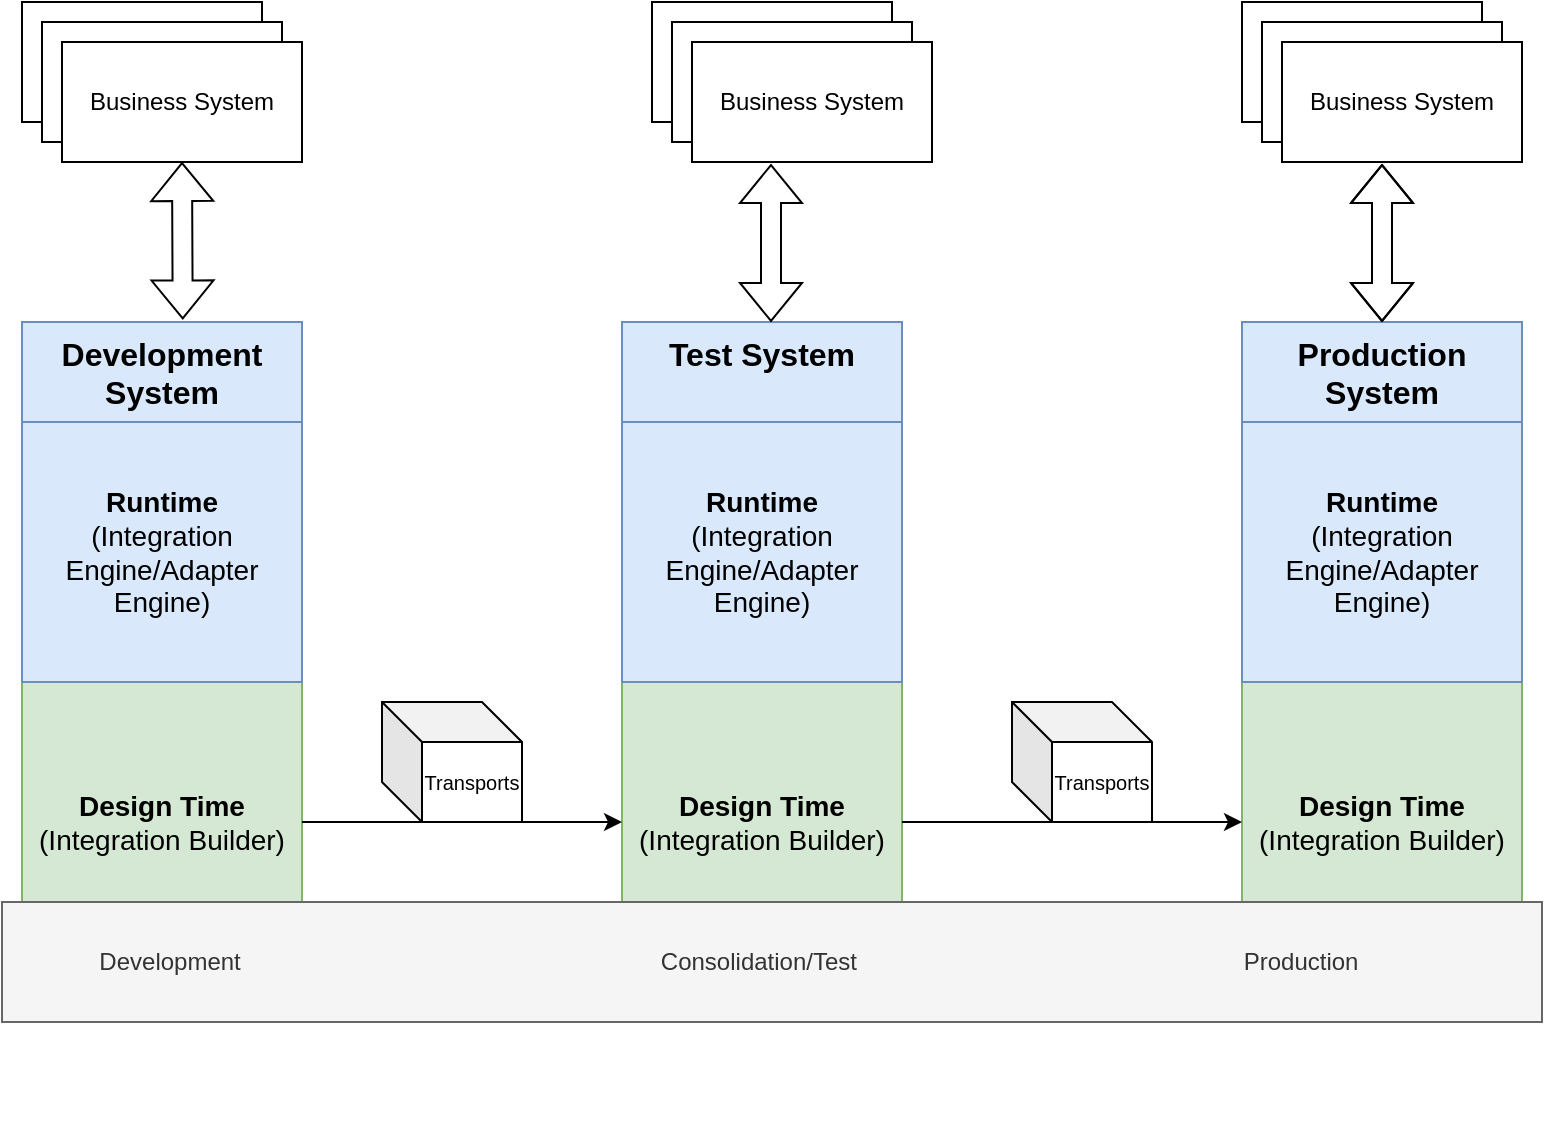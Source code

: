 <mxfile version="24.2.1" type="github">
  <diagram name="Page-1" id="6VO2VrPLk1c468jGjxc4">
    <mxGraphModel dx="875" dy="1669" grid="1" gridSize="10" guides="1" tooltips="1" connect="1" arrows="1" fold="1" page="1" pageScale="1" pageWidth="850" pageHeight="1100" math="0" shadow="0">
      <root>
        <mxCell id="0" />
        <mxCell id="1" parent="0" />
        <mxCell id="6OjtRYAJ5GlpUmHmKCSw-47" value="" style="group" vertex="1" connectable="0" parent="1">
          <mxGeometry x="660" y="120" width="140" height="320" as="geometry" />
        </mxCell>
        <mxCell id="6OjtRYAJ5GlpUmHmKCSw-32" value="&lt;div style=&quot;&quot;&gt;&lt;font style=&quot;font-size: 16px;&quot;&gt;Production System&lt;/font&gt;&lt;/div&gt;" style="rounded=0;whiteSpace=wrap;html=1;verticalAlign=top;fillColor=#dae8fc;strokeColor=#6c8ebf;fontSize=14;fontStyle=1" vertex="1" parent="6OjtRYAJ5GlpUmHmKCSw-47">
          <mxGeometry width="140" height="320" as="geometry" />
        </mxCell>
        <mxCell id="6OjtRYAJ5GlpUmHmKCSw-33" value="&lt;b&gt;Design Time&lt;/b&gt;&lt;div style=&quot;font-size: 14px;&quot;&gt;(Integration Builder)&lt;/div&gt;" style="rounded=0;whiteSpace=wrap;html=1;fillColor=#d5e8d4;strokeColor=#82b366;fontSize=14;" vertex="1" parent="6OjtRYAJ5GlpUmHmKCSw-47">
          <mxGeometry y="180" width="140" height="140" as="geometry" />
        </mxCell>
        <mxCell id="6OjtRYAJ5GlpUmHmKCSw-34" value="&lt;font style=&quot;font-size: 14px;&quot;&gt;&lt;b&gt;Runtime&lt;/b&gt;&lt;/font&gt;&lt;div style=&quot;font-size: 14px;&quot;&gt;&lt;font style=&quot;font-size: 14px;&quot;&gt;(Integration Engine/Adapter Engine)&lt;/font&gt;&lt;/div&gt;" style="rounded=0;whiteSpace=wrap;html=1;fillColor=#dae8fc;strokeColor=#6c8ebf;" vertex="1" parent="6OjtRYAJ5GlpUmHmKCSw-47">
          <mxGeometry y="50" width="140" height="130" as="geometry" />
        </mxCell>
        <mxCell id="6OjtRYAJ5GlpUmHmKCSw-29" value="" style="group" vertex="1" connectable="0" parent="1">
          <mxGeometry x="350" y="120" width="460" height="400" as="geometry" />
        </mxCell>
        <mxCell id="6OjtRYAJ5GlpUmHmKCSw-4" value="&lt;div style=&quot;&quot;&gt;&lt;font style=&quot;font-size: 16px;&quot;&gt;Test System&lt;/font&gt;&lt;/div&gt;" style="rounded=0;whiteSpace=wrap;html=1;verticalAlign=top;fillColor=#dae8fc;strokeColor=#6c8ebf;fontSize=14;fontStyle=1" vertex="1" parent="6OjtRYAJ5GlpUmHmKCSw-29">
          <mxGeometry width="140" height="320" as="geometry" />
        </mxCell>
        <mxCell id="6OjtRYAJ5GlpUmHmKCSw-27" value="&lt;b&gt;Design Time&lt;/b&gt;&lt;div style=&quot;font-size: 14px;&quot;&gt;(Integration Builder)&lt;/div&gt;" style="rounded=0;whiteSpace=wrap;html=1;fillColor=#d5e8d4;strokeColor=#82b366;fontSize=14;" vertex="1" parent="6OjtRYAJ5GlpUmHmKCSw-29">
          <mxGeometry y="180" width="140" height="140" as="geometry" />
        </mxCell>
        <mxCell id="6OjtRYAJ5GlpUmHmKCSw-28" value="&lt;font style=&quot;font-size: 14px;&quot;&gt;&lt;b&gt;Runtime&lt;/b&gt;&lt;/font&gt;&lt;div style=&quot;font-size: 14px;&quot;&gt;&lt;font style=&quot;font-size: 14px;&quot;&gt;(Integration Engine/Adapter Engine)&lt;/font&gt;&lt;/div&gt;" style="rounded=0;whiteSpace=wrap;html=1;fillColor=#dae8fc;strokeColor=#6c8ebf;" vertex="1" parent="6OjtRYAJ5GlpUmHmKCSw-29">
          <mxGeometry y="50" width="140" height="130" as="geometry" />
        </mxCell>
        <mxCell id="6OjtRYAJ5GlpUmHmKCSw-13" value="&lt;font style=&quot;font-size: 10px;&quot;&gt;Transports&lt;/font&gt;" style="shape=cube;whiteSpace=wrap;html=1;boundedLbl=1;backgroundOutline=1;darkOpacity=0.05;darkOpacity2=0.1;" vertex="1" parent="6OjtRYAJ5GlpUmHmKCSw-29">
          <mxGeometry x="195" y="190" width="70" height="60" as="geometry" />
        </mxCell>
        <mxCell id="6OjtRYAJ5GlpUmHmKCSw-12" value="&lt;font style=&quot;font-size: 10px;&quot;&gt;Transports&lt;/font&gt;" style="shape=cube;whiteSpace=wrap;html=1;boundedLbl=1;backgroundOutline=1;darkOpacity=0.05;darkOpacity2=0.1;" vertex="1" parent="1">
          <mxGeometry x="230" y="310" width="70" height="60" as="geometry" />
        </mxCell>
        <mxCell id="6OjtRYAJ5GlpUmHmKCSw-48" value="" style="group;" vertex="1" connectable="0" parent="1">
          <mxGeometry x="50" y="120" width="140" height="320" as="geometry" />
        </mxCell>
        <mxCell id="6OjtRYAJ5GlpUmHmKCSw-49" value="&lt;div style=&quot;&quot;&gt;&lt;font style=&quot;font-size: 16px;&quot;&gt;Development System&lt;/font&gt;&lt;/div&gt;" style="rounded=0;whiteSpace=wrap;html=1;verticalAlign=top;fillColor=#dae8fc;strokeColor=#6c8ebf;fontSize=14;fontStyle=1" vertex="1" parent="6OjtRYAJ5GlpUmHmKCSw-48">
          <mxGeometry width="140" height="320" as="geometry" />
        </mxCell>
        <mxCell id="6OjtRYAJ5GlpUmHmKCSw-50" value="&lt;b&gt;Design Time&lt;/b&gt;&lt;div style=&quot;font-size: 14px;&quot;&gt;(Integration Builder)&lt;/div&gt;" style="rounded=0;whiteSpace=wrap;html=1;fillColor=#d5e8d4;strokeColor=#82b366;fontSize=14;" vertex="1" parent="6OjtRYAJ5GlpUmHmKCSw-48">
          <mxGeometry y="180" width="140" height="140" as="geometry" />
        </mxCell>
        <mxCell id="6OjtRYAJ5GlpUmHmKCSw-51" value="&lt;font style=&quot;font-size: 14px;&quot;&gt;&lt;b&gt;Runtime&lt;/b&gt;&lt;/font&gt;&lt;div style=&quot;font-size: 14px;&quot;&gt;&lt;font style=&quot;font-size: 14px;&quot;&gt;(Integration Engine/Adapter Engine)&lt;/font&gt;&lt;/div&gt;" style="rounded=0;whiteSpace=wrap;html=1;fillColor=#dae8fc;strokeColor=#6c8ebf;" vertex="1" parent="6OjtRYAJ5GlpUmHmKCSw-48">
          <mxGeometry y="50" width="140" height="130" as="geometry" />
        </mxCell>
        <mxCell id="6OjtRYAJ5GlpUmHmKCSw-10" value="&amp;nbsp; &amp;nbsp; &amp;nbsp; &amp;nbsp; &amp;nbsp; &amp;nbsp; &amp;nbsp; Development&amp;nbsp; &amp;nbsp; &amp;nbsp; &amp;nbsp; &amp;nbsp; &amp;nbsp; &amp;nbsp; &amp;nbsp; &amp;nbsp; &amp;nbsp; &amp;nbsp; &amp;nbsp; &amp;nbsp; &amp;nbsp; &amp;nbsp; &amp;nbsp; &amp;nbsp; &amp;nbsp; &amp;nbsp; &amp;nbsp; &amp;nbsp; &amp;nbsp; &amp;nbsp; &amp;nbsp; &amp;nbsp; &amp;nbsp; &amp;nbsp; &amp;nbsp; &amp;nbsp; &amp;nbsp; &amp;nbsp; &amp;nbsp;Consolidation/Test&amp;nbsp; &amp;nbsp; &amp;nbsp; &amp;nbsp; &amp;nbsp; &amp;nbsp; &amp;nbsp; &amp;nbsp; &amp;nbsp; &amp;nbsp; &amp;nbsp; &amp;nbsp; &amp;nbsp; &amp;nbsp; &amp;nbsp; &amp;nbsp; &amp;nbsp; &amp;nbsp; &amp;nbsp; &amp;nbsp; &amp;nbsp; &amp;nbsp; &amp;nbsp; &amp;nbsp; &amp;nbsp; &amp;nbsp; &amp;nbsp; &amp;nbsp; &amp;nbsp; Production" style="rounded=0;whiteSpace=wrap;html=1;align=left;fillColor=#f5f5f5;strokeColor=#666666;fontColor=#333333;" vertex="1" parent="1">
          <mxGeometry x="40" y="410" width="770" height="60" as="geometry" />
        </mxCell>
        <mxCell id="6OjtRYAJ5GlpUmHmKCSw-52" value="" style="group" vertex="1" connectable="0" parent="1">
          <mxGeometry x="660" y="-40" width="140" height="80" as="geometry" />
        </mxCell>
        <mxCell id="6OjtRYAJ5GlpUmHmKCSw-17" value="" style="rounded=0;whiteSpace=wrap;html=1;" vertex="1" parent="6OjtRYAJ5GlpUmHmKCSw-52">
          <mxGeometry width="120" height="60" as="geometry" />
        </mxCell>
        <mxCell id="6OjtRYAJ5GlpUmHmKCSw-21" value="" style="rounded=0;whiteSpace=wrap;html=1;" vertex="1" parent="6OjtRYAJ5GlpUmHmKCSw-52">
          <mxGeometry x="10" y="10" width="120" height="60" as="geometry" />
        </mxCell>
        <mxCell id="6OjtRYAJ5GlpUmHmKCSw-22" value="Business System" style="rounded=0;whiteSpace=wrap;html=1;" vertex="1" parent="6OjtRYAJ5GlpUmHmKCSw-52">
          <mxGeometry x="20" y="20" width="120" height="60" as="geometry" />
        </mxCell>
        <mxCell id="6OjtRYAJ5GlpUmHmKCSw-53" value="" style="group" vertex="1" connectable="0" parent="1">
          <mxGeometry x="50" y="-40" width="140" height="80" as="geometry" />
        </mxCell>
        <mxCell id="6OjtRYAJ5GlpUmHmKCSw-54" value="" style="rounded=0;whiteSpace=wrap;html=1;" vertex="1" parent="6OjtRYAJ5GlpUmHmKCSw-53">
          <mxGeometry width="120" height="60" as="geometry" />
        </mxCell>
        <mxCell id="6OjtRYAJ5GlpUmHmKCSw-55" value="" style="rounded=0;whiteSpace=wrap;html=1;" vertex="1" parent="6OjtRYAJ5GlpUmHmKCSw-53">
          <mxGeometry x="10" y="10" width="120" height="60" as="geometry" />
        </mxCell>
        <mxCell id="6OjtRYAJ5GlpUmHmKCSw-56" value="Business System" style="rounded=0;whiteSpace=wrap;html=1;" vertex="1" parent="6OjtRYAJ5GlpUmHmKCSw-53">
          <mxGeometry x="20" y="20" width="120" height="60" as="geometry" />
        </mxCell>
        <mxCell id="6OjtRYAJ5GlpUmHmKCSw-57" value="" style="group" vertex="1" connectable="0" parent="1">
          <mxGeometry x="365" y="-40" width="140" height="80" as="geometry" />
        </mxCell>
        <mxCell id="6OjtRYAJ5GlpUmHmKCSw-58" value="" style="rounded=0;whiteSpace=wrap;html=1;" vertex="1" parent="6OjtRYAJ5GlpUmHmKCSw-57">
          <mxGeometry width="120" height="60" as="geometry" />
        </mxCell>
        <mxCell id="6OjtRYAJ5GlpUmHmKCSw-59" value="" style="rounded=0;whiteSpace=wrap;html=1;" vertex="1" parent="6OjtRYAJ5GlpUmHmKCSw-57">
          <mxGeometry x="10" y="10" width="120" height="60" as="geometry" />
        </mxCell>
        <mxCell id="6OjtRYAJ5GlpUmHmKCSw-60" value="Business System" style="rounded=0;whiteSpace=wrap;html=1;" vertex="1" parent="6OjtRYAJ5GlpUmHmKCSw-57">
          <mxGeometry x="20" y="20" width="120" height="60" as="geometry" />
        </mxCell>
        <mxCell id="6OjtRYAJ5GlpUmHmKCSw-61" value="" style="endArrow=classic;html=1;rounded=0;exitX=1;exitY=0.5;exitDx=0;exitDy=0;" edge="1" parent="1" source="6OjtRYAJ5GlpUmHmKCSw-50">
          <mxGeometry width="50" height="50" relative="1" as="geometry">
            <mxPoint x="390" y="240" as="sourcePoint" />
            <mxPoint x="350" y="370" as="targetPoint" />
          </mxGeometry>
        </mxCell>
        <mxCell id="6OjtRYAJ5GlpUmHmKCSw-62" value="" style="endArrow=classic;html=1;rounded=0;exitX=1;exitY=0.5;exitDx=0;exitDy=0;entryX=0;entryY=0.5;entryDx=0;entryDy=0;" edge="1" parent="1" source="6OjtRYAJ5GlpUmHmKCSw-27" target="6OjtRYAJ5GlpUmHmKCSw-33">
          <mxGeometry width="50" height="50" relative="1" as="geometry">
            <mxPoint x="390" y="240" as="sourcePoint" />
            <mxPoint x="440" y="190" as="targetPoint" />
          </mxGeometry>
        </mxCell>
        <mxCell id="6OjtRYAJ5GlpUmHmKCSw-69" value="" style="shape=flexArrow;endArrow=classic;startArrow=classic;html=1;rounded=0;exitX=0.574;exitY=-0.004;exitDx=0;exitDy=0;exitPerimeter=0;" edge="1" parent="1" source="6OjtRYAJ5GlpUmHmKCSw-49">
          <mxGeometry width="100" height="100" relative="1" as="geometry">
            <mxPoint x="30" y="140" as="sourcePoint" />
            <mxPoint x="130" y="40" as="targetPoint" />
          </mxGeometry>
        </mxCell>
        <mxCell id="6OjtRYAJ5GlpUmHmKCSw-71" value="" style="shape=flexArrow;endArrow=classic;startArrow=classic;html=1;rounded=0;exitX=0.574;exitY=-0.004;exitDx=0;exitDy=0;exitPerimeter=0;" edge="1" parent="1">
          <mxGeometry width="100" height="100" relative="1" as="geometry">
            <mxPoint x="424.5" y="120" as="sourcePoint" />
            <mxPoint x="424.5" y="41" as="targetPoint" />
          </mxGeometry>
        </mxCell>
        <mxCell id="6OjtRYAJ5GlpUmHmKCSw-72" value="" style="shape=flexArrow;endArrow=classic;startArrow=classic;html=1;rounded=0;exitX=0.574;exitY=-0.004;exitDx=0;exitDy=0;exitPerimeter=0;" edge="1" parent="1">
          <mxGeometry width="100" height="100" relative="1" as="geometry">
            <mxPoint x="730" y="120" as="sourcePoint" />
            <mxPoint x="730" y="41" as="targetPoint" />
            <Array as="points">
              <mxPoint x="730" y="81" />
            </Array>
          </mxGeometry>
        </mxCell>
      </root>
    </mxGraphModel>
  </diagram>
</mxfile>
